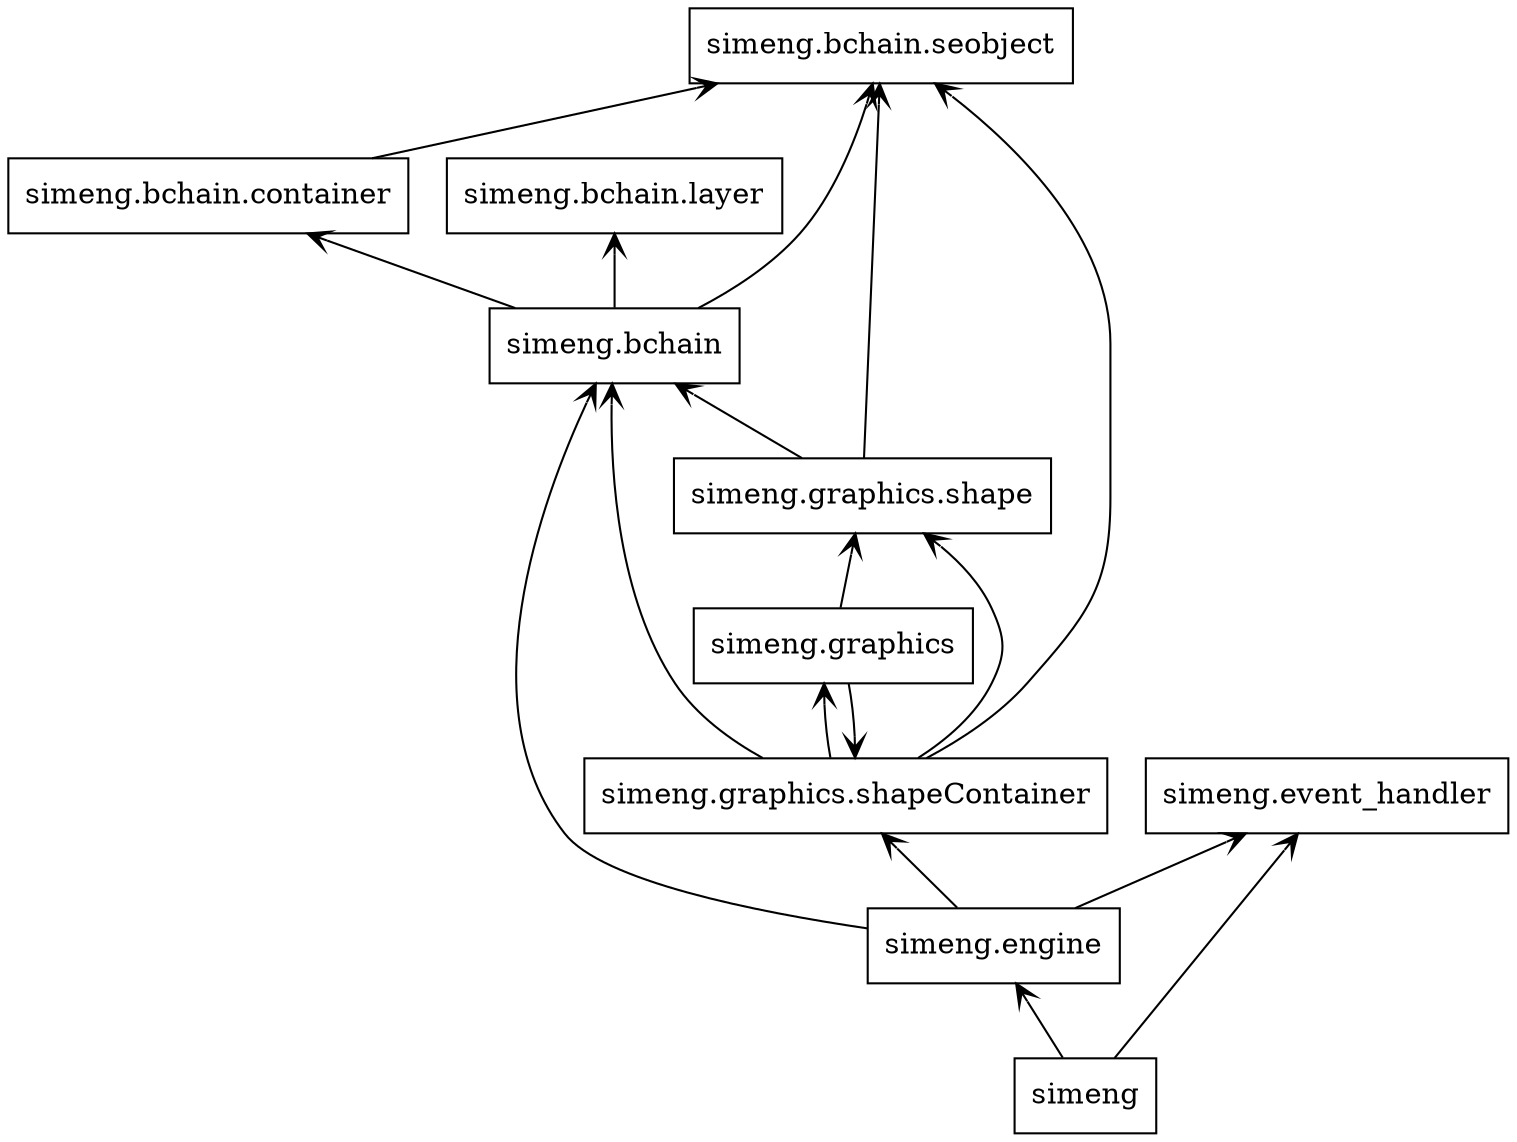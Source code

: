 digraph "packages" {
charset="utf-8"
rankdir=BT
"0" [label="simeng", shape="box"];
"1" [label="simeng.bchain", shape="box"];
"2" [label="simeng.bchain.container", shape="box"];
"3" [label="simeng.bchain.layer", shape="box"];
"4" [label="simeng.bchain.seobject", shape="box"];
"5" [label="simeng.engine", shape="box"];
"6" [label="simeng.event_handler", shape="box"];
"7" [label="simeng.graphics", shape="box"];
"8" [label="simeng.graphics.shape", shape="box"];
"9" [label="simeng.graphics.shapeContainer", shape="box"];
"0" -> "5" [arrowhead="open", arrowtail="none"];
"0" -> "6" [arrowhead="open", arrowtail="none"];
"1" -> "2" [arrowhead="open", arrowtail="none"];
"1" -> "3" [arrowhead="open", arrowtail="none"];
"1" -> "4" [arrowhead="open", arrowtail="none"];
"2" -> "4" [arrowhead="open", arrowtail="none"];
"5" -> "1" [arrowhead="open", arrowtail="none"];
"5" -> "6" [arrowhead="open", arrowtail="none"];
"5" -> "9" [arrowhead="open", arrowtail="none"];
"7" -> "8" [arrowhead="open", arrowtail="none"];
"7" -> "9" [arrowhead="open", arrowtail="none"];
"8" -> "1" [arrowhead="open", arrowtail="none"];
"8" -> "4" [arrowhead="open", arrowtail="none"];
"9" -> "1" [arrowhead="open", arrowtail="none"];
"9" -> "4" [arrowhead="open", arrowtail="none"];
"9" -> "7" [arrowhead="open", arrowtail="none"];
"9" -> "8" [arrowhead="open", arrowtail="none"];
}

